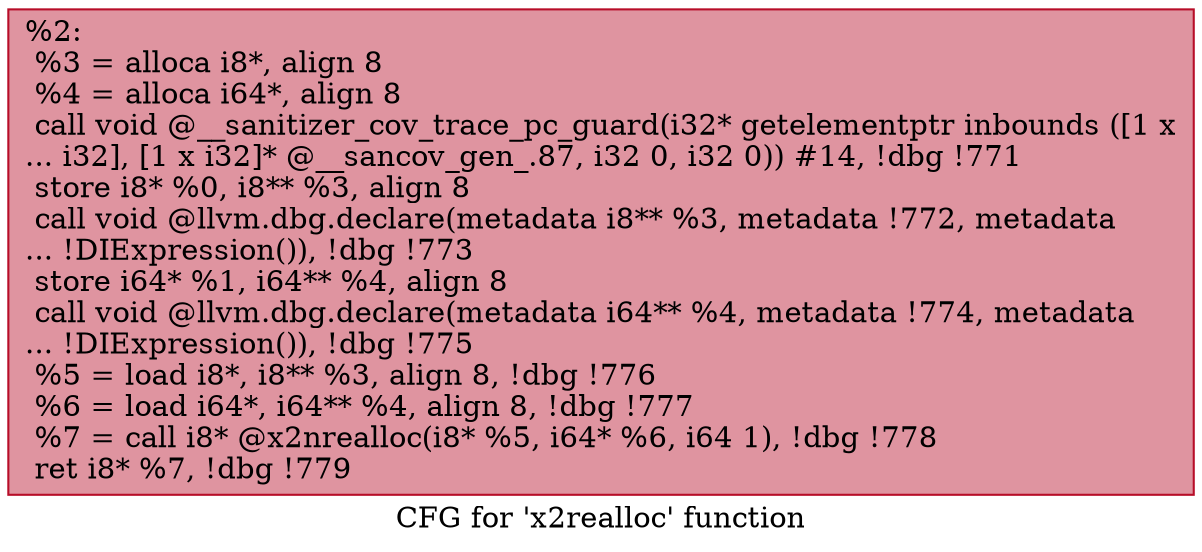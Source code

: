 digraph "CFG for 'x2realloc' function" {
	label="CFG for 'x2realloc' function";

	Node0x555555828f80 [shape=record,color="#b70d28ff", style=filled, fillcolor="#b70d2870",label="{%2:\l  %3 = alloca i8*, align 8\l  %4 = alloca i64*, align 8\l  call void @__sanitizer_cov_trace_pc_guard(i32* getelementptr inbounds ([1 x\l... i32], [1 x i32]* @__sancov_gen_.87, i32 0, i32 0)) #14, !dbg !771\l  store i8* %0, i8** %3, align 8\l  call void @llvm.dbg.declare(metadata i8** %3, metadata !772, metadata\l... !DIExpression()), !dbg !773\l  store i64* %1, i64** %4, align 8\l  call void @llvm.dbg.declare(metadata i64** %4, metadata !774, metadata\l... !DIExpression()), !dbg !775\l  %5 = load i8*, i8** %3, align 8, !dbg !776\l  %6 = load i64*, i64** %4, align 8, !dbg !777\l  %7 = call i8* @x2nrealloc(i8* %5, i64* %6, i64 1), !dbg !778\l  ret i8* %7, !dbg !779\l}"];
}
